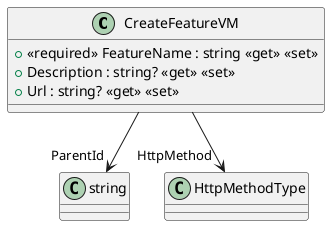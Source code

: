 @startuml
class CreateFeatureVM {
    + <<required>> FeatureName : string <<get>> <<set>>
    + Description : string? <<get>> <<set>>
    + Url : string? <<get>> <<set>>
}
CreateFeatureVM --> "ParentId" string
CreateFeatureVM --> "HttpMethod" HttpMethodType
@enduml
